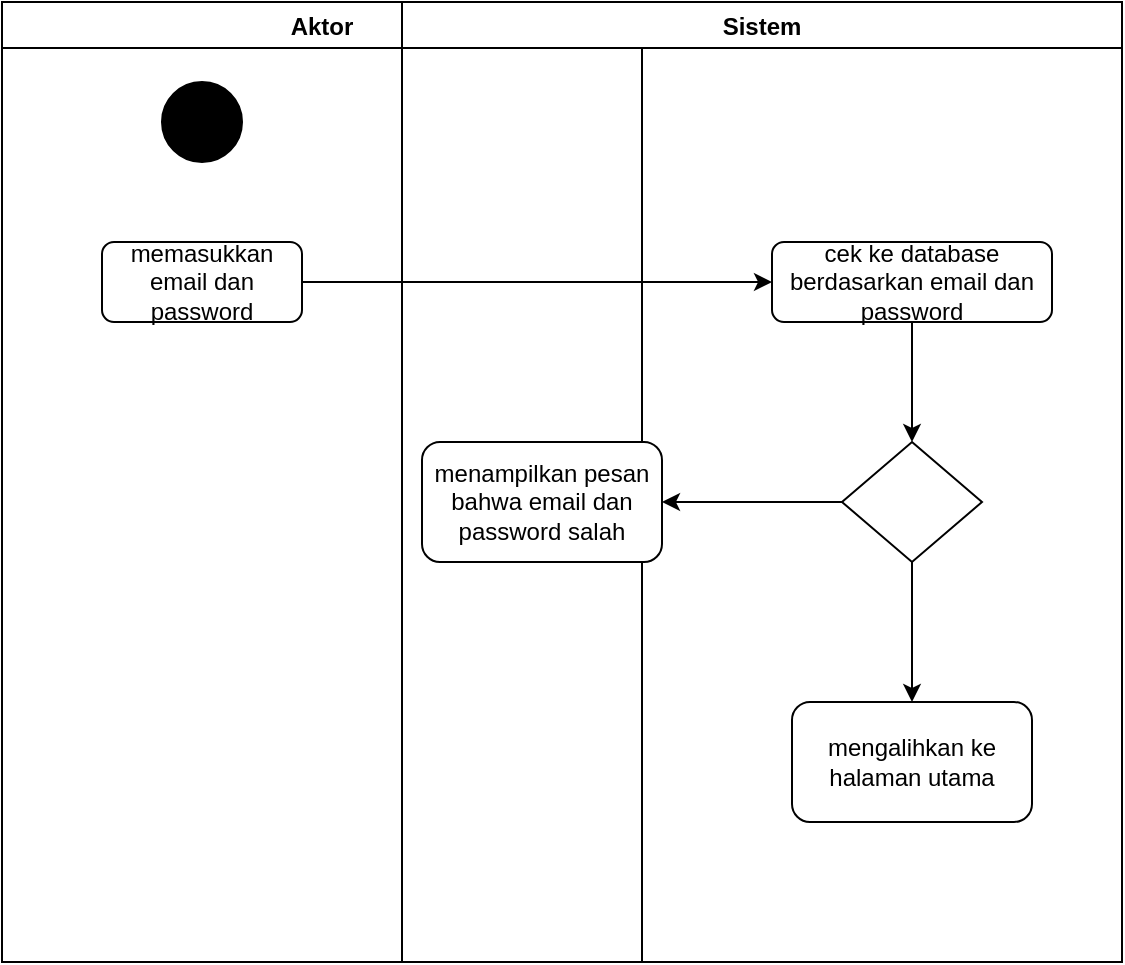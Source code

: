 <mxfile version="20.0.3" type="github">
  <diagram id="P_5Exqcinh2wY1HSjJye" name="Page-1">
    <mxGraphModel dx="862" dy="425" grid="1" gridSize="10" guides="1" tooltips="1" connect="1" arrows="1" fold="1" page="1" pageScale="1" pageWidth="850" pageHeight="1100" math="0" shadow="0">
      <root>
        <mxCell id="0" />
        <mxCell id="1" parent="0" />
        <mxCell id="Eo39ov_3Lsh5uql5R_oe-1" value="Aktor" style="swimlane;" vertex="1" parent="1">
          <mxGeometry x="180" y="40" width="320" height="480" as="geometry" />
        </mxCell>
        <mxCell id="Eo39ov_3Lsh5uql5R_oe-3" value="" style="ellipse;whiteSpace=wrap;html=1;aspect=fixed;fillColor=#000000;" vertex="1" parent="Eo39ov_3Lsh5uql5R_oe-1">
          <mxGeometry x="80" y="40" width="40" height="40" as="geometry" />
        </mxCell>
        <mxCell id="Eo39ov_3Lsh5uql5R_oe-4" value="memasukkan email dan password" style="rounded=1;whiteSpace=wrap;html=1;fillColor=#FFFFFF;" vertex="1" parent="Eo39ov_3Lsh5uql5R_oe-1">
          <mxGeometry x="50" y="120" width="100" height="40" as="geometry" />
        </mxCell>
        <mxCell id="Eo39ov_3Lsh5uql5R_oe-2" value="Sistem" style="swimlane;" vertex="1" parent="1">
          <mxGeometry x="380" y="40" width="360" height="480" as="geometry" />
        </mxCell>
        <mxCell id="Eo39ov_3Lsh5uql5R_oe-12" value="" style="edgeStyle=orthogonalEdgeStyle;rounded=0;orthogonalLoop=1;jettySize=auto;html=1;" edge="1" parent="Eo39ov_3Lsh5uql5R_oe-2" source="Eo39ov_3Lsh5uql5R_oe-5" target="Eo39ov_3Lsh5uql5R_oe-6">
          <mxGeometry relative="1" as="geometry" />
        </mxCell>
        <mxCell id="Eo39ov_3Lsh5uql5R_oe-5" value="cek ke database berdasarkan email dan password" style="rounded=1;whiteSpace=wrap;html=1;fillColor=#FFFFFF;" vertex="1" parent="Eo39ov_3Lsh5uql5R_oe-2">
          <mxGeometry x="185" y="120" width="140" height="40" as="geometry" />
        </mxCell>
        <mxCell id="Eo39ov_3Lsh5uql5R_oe-9" value="" style="edgeStyle=orthogonalEdgeStyle;rounded=0;orthogonalLoop=1;jettySize=auto;html=1;" edge="1" parent="Eo39ov_3Lsh5uql5R_oe-2" source="Eo39ov_3Lsh5uql5R_oe-6" target="Eo39ov_3Lsh5uql5R_oe-8">
          <mxGeometry relative="1" as="geometry" />
        </mxCell>
        <mxCell id="Eo39ov_3Lsh5uql5R_oe-11" value="" style="edgeStyle=orthogonalEdgeStyle;rounded=0;orthogonalLoop=1;jettySize=auto;html=1;" edge="1" parent="Eo39ov_3Lsh5uql5R_oe-2" source="Eo39ov_3Lsh5uql5R_oe-6" target="Eo39ov_3Lsh5uql5R_oe-7">
          <mxGeometry relative="1" as="geometry" />
        </mxCell>
        <mxCell id="Eo39ov_3Lsh5uql5R_oe-6" value="" style="rhombus;whiteSpace=wrap;html=1;fillColor=#FFFFFF;" vertex="1" parent="Eo39ov_3Lsh5uql5R_oe-2">
          <mxGeometry x="220" y="220" width="70" height="60" as="geometry" />
        </mxCell>
        <mxCell id="Eo39ov_3Lsh5uql5R_oe-7" value="menampilkan pesan bahwa email dan password salah" style="rounded=1;whiteSpace=wrap;html=1;fillColor=#FFFFFF;" vertex="1" parent="Eo39ov_3Lsh5uql5R_oe-2">
          <mxGeometry x="10" y="220" width="120" height="60" as="geometry" />
        </mxCell>
        <mxCell id="Eo39ov_3Lsh5uql5R_oe-8" value="mengalihkan ke halaman utama" style="rounded=1;whiteSpace=wrap;html=1;fillColor=#FFFFFF;" vertex="1" parent="Eo39ov_3Lsh5uql5R_oe-2">
          <mxGeometry x="195" y="350" width="120" height="60" as="geometry" />
        </mxCell>
        <mxCell id="Eo39ov_3Lsh5uql5R_oe-14" value="" style="edgeStyle=orthogonalEdgeStyle;rounded=0;orthogonalLoop=1;jettySize=auto;html=1;entryX=0;entryY=0.5;entryDx=0;entryDy=0;" edge="1" parent="1" source="Eo39ov_3Lsh5uql5R_oe-4" target="Eo39ov_3Lsh5uql5R_oe-5">
          <mxGeometry relative="1" as="geometry">
            <mxPoint x="560" y="180" as="targetPoint" />
          </mxGeometry>
        </mxCell>
      </root>
    </mxGraphModel>
  </diagram>
</mxfile>
